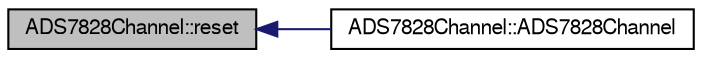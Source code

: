 digraph "ADS7828Channel::reset"
{
  edge [fontname="FreeSans",fontsize="10",labelfontname="FreeSans",labelfontsize="10"];
  node [fontname="FreeSans",fontsize="10",shape=record];
  rankdir="LR";
  Node1 [label="ADS7828Channel::reset",height=0.2,width=0.4,color="black", fillcolor="grey75", style="filled" fontcolor="black"];
  Node1 -> Node2 [dir="back",color="midnightblue",fontsize="10",style="solid",fontname="FreeSans"];
  Node2 [label="ADS7828Channel::ADS7828Channel",height=0.2,width=0.4,color="black", fillcolor="white", style="filled",URL="$class_a_d_s7828_channel.html#a2885e498b51e624ca0e6be13c5d7049d"];
}
